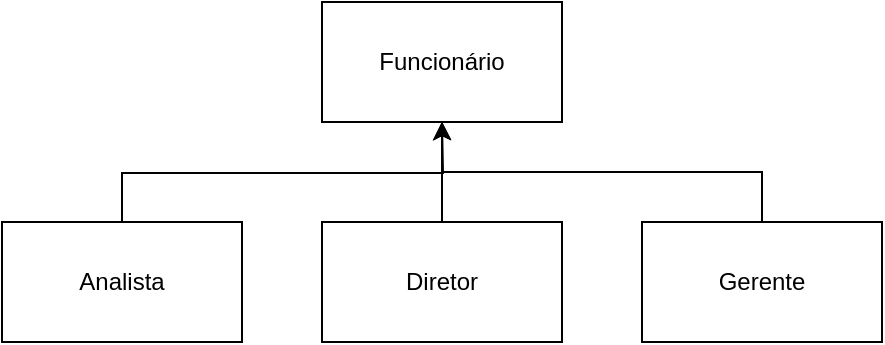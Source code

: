 <mxfile version="14.6.11" type="device"><diagram id="CvRHzDsysekwyF9Cflca" name="Page-1"><mxGraphModel dx="1422" dy="762" grid="1" gridSize="10" guides="1" tooltips="1" connect="1" arrows="1" fold="1" page="1" pageScale="1" pageWidth="827" pageHeight="1169" math="0" shadow="0"><root><mxCell id="0"/><mxCell id="1" parent="0"/><mxCell id="B70cY9X8XMRUpm09F9-e-1" value="Funcionário" style="rounded=0;whiteSpace=wrap;html=1;" vertex="1" parent="1"><mxGeometry x="350" y="360" width="120" height="60" as="geometry"/></mxCell><mxCell id="B70cY9X8XMRUpm09F9-e-7" style="edgeStyle=orthogonalEdgeStyle;rounded=0;orthogonalLoop=1;jettySize=auto;html=1;exitX=0.5;exitY=0;exitDx=0;exitDy=0;" edge="1" parent="1" source="B70cY9X8XMRUpm09F9-e-2"><mxGeometry relative="1" as="geometry"><mxPoint x="410" y="420" as="targetPoint"/></mxGeometry></mxCell><mxCell id="B70cY9X8XMRUpm09F9-e-2" value="Analista" style="rounded=0;whiteSpace=wrap;html=1;" vertex="1" parent="1"><mxGeometry x="190" y="470" width="120" height="60" as="geometry"/></mxCell><mxCell id="B70cY9X8XMRUpm09F9-e-6" style="edgeStyle=orthogonalEdgeStyle;rounded=0;orthogonalLoop=1;jettySize=auto;html=1;exitX=0.5;exitY=0;exitDx=0;exitDy=0;" edge="1" parent="1" source="B70cY9X8XMRUpm09F9-e-3"><mxGeometry relative="1" as="geometry"><mxPoint x="410" y="420" as="targetPoint"/></mxGeometry></mxCell><mxCell id="B70cY9X8XMRUpm09F9-e-3" value="Diretor" style="rounded=0;whiteSpace=wrap;html=1;" vertex="1" parent="1"><mxGeometry x="350" y="470" width="120" height="60" as="geometry"/></mxCell><mxCell id="B70cY9X8XMRUpm09F9-e-5" style="edgeStyle=orthogonalEdgeStyle;rounded=0;orthogonalLoop=1;jettySize=auto;html=1;exitX=0.5;exitY=0;exitDx=0;exitDy=0;" edge="1" parent="1" source="B70cY9X8XMRUpm09F9-e-4" target="B70cY9X8XMRUpm09F9-e-1"><mxGeometry relative="1" as="geometry"/></mxCell><mxCell id="B70cY9X8XMRUpm09F9-e-4" value="Gerente" style="rounded=0;whiteSpace=wrap;html=1;" vertex="1" parent="1"><mxGeometry x="510" y="470" width="120" height="60" as="geometry"/></mxCell></root></mxGraphModel></diagram></mxfile>